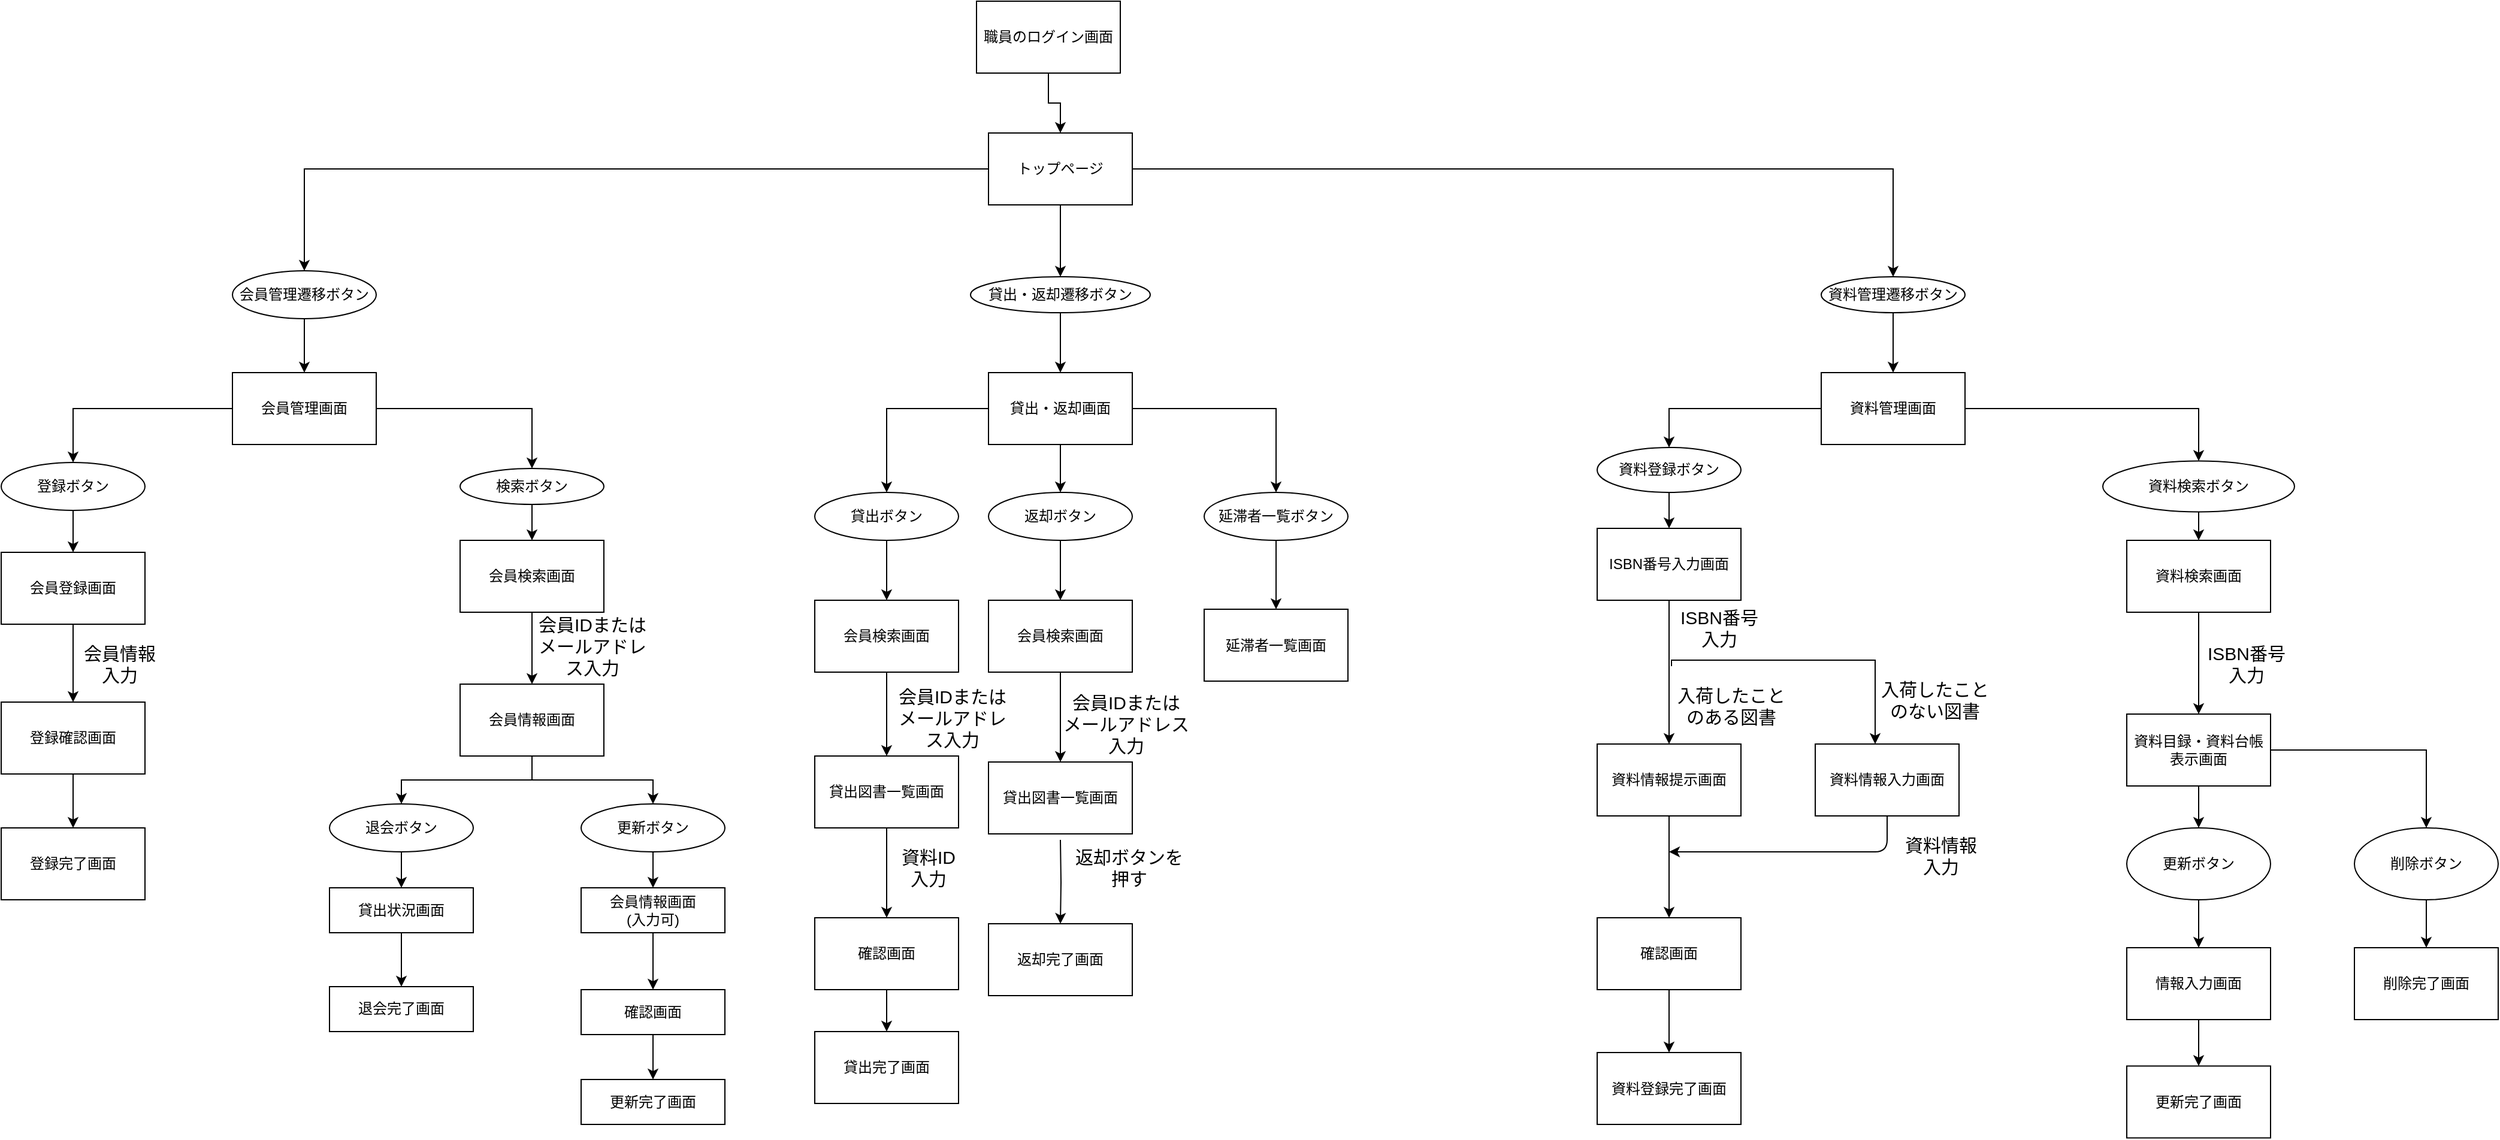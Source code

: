 <mxfile version="14.7.7" type="device"><diagram id="lcPozxJby6BZ4IN4RgK6" name="画面遷移図"><mxGraphModel dx="1956" dy="1833" grid="1" gridSize="10" guides="1" tooltips="1" connect="1" arrows="1" fold="1" page="1" pageScale="1" pageWidth="827" pageHeight="1169" math="0" shadow="0"><root><mxCell id="0"/><mxCell id="1" parent="0"/><mxCell id="T4sEnHHJidk6FRcf2HLR-3" style="edgeStyle=orthogonalEdgeStyle;rounded=0;orthogonalLoop=1;jettySize=auto;html=1;entryX=0.5;entryY=0;entryDx=0;entryDy=0;" parent="1" source="T4sEnHHJidk6FRcf2HLR-1" target="T4sEnHHJidk6FRcf2HLR-16" edge="1"><mxGeometry relative="1" as="geometry"><mxPoint x="-230" y="140" as="targetPoint"/><Array as="points"><mxPoint x="-361" y="60"/></Array></mxGeometry></mxCell><mxCell id="T4sEnHHJidk6FRcf2HLR-7" value="" style="edgeStyle=orthogonalEdgeStyle;rounded=0;orthogonalLoop=1;jettySize=auto;html=1;" parent="1" source="T4sEnHHJidk6FRcf2HLR-1" target="T4sEnHHJidk6FRcf2HLR-6" edge="1"><mxGeometry relative="1" as="geometry"/></mxCell><mxCell id="T4sEnHHJidk6FRcf2HLR-18" value="" style="edgeStyle=orthogonalEdgeStyle;rounded=0;orthogonalLoop=1;jettySize=auto;html=1;entryX=0.5;entryY=0;entryDx=0;entryDy=0;" parent="1" source="T4sEnHHJidk6FRcf2HLR-1" target="T4sEnHHJidk6FRcf2HLR-17" edge="1"><mxGeometry relative="1" as="geometry"><Array as="points"><mxPoint x="965" y="60"/></Array></mxGeometry></mxCell><mxCell id="T4sEnHHJidk6FRcf2HLR-1" value="トップページ" style="rounded=0;whiteSpace=wrap;html=1;" parent="1" vertex="1"><mxGeometry x="210" y="30" width="120" height="60" as="geometry"/></mxCell><mxCell id="3IxaytysKZLJEcZ0xCXL-38" value="" style="edgeStyle=orthogonalEdgeStyle;rounded=0;orthogonalLoop=1;jettySize=auto;html=1;" edge="1" parent="1" source="T4sEnHHJidk6FRcf2HLR-2" target="3IxaytysKZLJEcZ0xCXL-37"><mxGeometry relative="1" as="geometry"/></mxCell><mxCell id="T4sEnHHJidk6FRcf2HLR-2" value="会員登録画面" style="rounded=0;whiteSpace=wrap;html=1;" parent="1" vertex="1"><mxGeometry x="-614" y="380" width="120" height="60" as="geometry"/></mxCell><mxCell id="T4sEnHHJidk6FRcf2HLR-5" value="" style="edgeStyle=orthogonalEdgeStyle;rounded=0;orthogonalLoop=1;jettySize=auto;html=1;" parent="1" source="T4sEnHHJidk6FRcf2HLR-4" target="T4sEnHHJidk6FRcf2HLR-2" edge="1"><mxGeometry relative="1" as="geometry"/></mxCell><mxCell id="T4sEnHHJidk6FRcf2HLR-4" value="登録ボタン" style="ellipse;whiteSpace=wrap;html=1;" parent="1" vertex="1"><mxGeometry x="-614" y="305" width="120" height="40" as="geometry"/></mxCell><mxCell id="T4sEnHHJidk6FRcf2HLR-9" value="" style="edgeStyle=orthogonalEdgeStyle;rounded=0;orthogonalLoop=1;jettySize=auto;html=1;" parent="1" source="T4sEnHHJidk6FRcf2HLR-6" target="T4sEnHHJidk6FRcf2HLR-8" edge="1"><mxGeometry relative="1" as="geometry"/></mxCell><mxCell id="T4sEnHHJidk6FRcf2HLR-6" value="貸出・返却遷移ボタン" style="ellipse;whiteSpace=wrap;html=1;rounded=0;" parent="1" vertex="1"><mxGeometry x="195" y="150" width="150" height="30" as="geometry"/></mxCell><mxCell id="T4sEnHHJidk6FRcf2HLR-28" value="" style="edgeStyle=orthogonalEdgeStyle;rounded=0;orthogonalLoop=1;jettySize=auto;html=1;" parent="1" source="T4sEnHHJidk6FRcf2HLR-8" target="T4sEnHHJidk6FRcf2HLR-27" edge="1"><mxGeometry relative="1" as="geometry"/></mxCell><mxCell id="T4sEnHHJidk6FRcf2HLR-30" value="" style="edgeStyle=orthogonalEdgeStyle;rounded=0;orthogonalLoop=1;jettySize=auto;html=1;" parent="1" source="T4sEnHHJidk6FRcf2HLR-8" target="T4sEnHHJidk6FRcf2HLR-29" edge="1"><mxGeometry relative="1" as="geometry"/></mxCell><mxCell id="3IxaytysKZLJEcZ0xCXL-159" value="" style="edgeStyle=orthogonalEdgeStyle;rounded=0;orthogonalLoop=1;jettySize=auto;html=1;" edge="1" parent="1" source="T4sEnHHJidk6FRcf2HLR-8" target="3IxaytysKZLJEcZ0xCXL-158"><mxGeometry relative="1" as="geometry"/></mxCell><mxCell id="T4sEnHHJidk6FRcf2HLR-8" value="貸出・返却画面" style="whiteSpace=wrap;html=1;rounded=0;" parent="1" vertex="1"><mxGeometry x="210" y="230" width="120" height="60" as="geometry"/></mxCell><mxCell id="T4sEnHHJidk6FRcf2HLR-21" value="" style="edgeStyle=orthogonalEdgeStyle;rounded=0;orthogonalLoop=1;jettySize=auto;html=1;" parent="1" source="T4sEnHHJidk6FRcf2HLR-15" target="T4sEnHHJidk6FRcf2HLR-4" edge="1"><mxGeometry relative="1" as="geometry"/></mxCell><mxCell id="T4sEnHHJidk6FRcf2HLR-26" value="" style="edgeStyle=orthogonalEdgeStyle;rounded=0;orthogonalLoop=1;jettySize=auto;html=1;" parent="1" source="T4sEnHHJidk6FRcf2HLR-15" target="T4sEnHHJidk6FRcf2HLR-25" edge="1"><mxGeometry relative="1" as="geometry"/></mxCell><mxCell id="T4sEnHHJidk6FRcf2HLR-15" value="会員管理画面" style="rounded=0;whiteSpace=wrap;html=1;" parent="1" vertex="1"><mxGeometry x="-421" y="230" width="120" height="60" as="geometry"/></mxCell><mxCell id="T4sEnHHJidk6FRcf2HLR-22" value="" style="edgeStyle=orthogonalEdgeStyle;rounded=0;orthogonalLoop=1;jettySize=auto;html=1;" parent="1" source="T4sEnHHJidk6FRcf2HLR-16" target="T4sEnHHJidk6FRcf2HLR-15" edge="1"><mxGeometry relative="1" as="geometry"/></mxCell><mxCell id="T4sEnHHJidk6FRcf2HLR-16" value="会員管理遷移ボタン" style="ellipse;whiteSpace=wrap;html=1;" parent="1" vertex="1"><mxGeometry x="-421" y="145" width="120" height="40" as="geometry"/></mxCell><mxCell id="T4sEnHHJidk6FRcf2HLR-20" value="" style="edgeStyle=orthogonalEdgeStyle;rounded=0;orthogonalLoop=1;jettySize=auto;html=1;" parent="1" source="T4sEnHHJidk6FRcf2HLR-17" target="T4sEnHHJidk6FRcf2HLR-19" edge="1"><mxGeometry relative="1" as="geometry"/></mxCell><mxCell id="T4sEnHHJidk6FRcf2HLR-17" value="資料管理遷移ボタン" style="ellipse;whiteSpace=wrap;html=1;rounded=0;" parent="1" vertex="1"><mxGeometry x="905" y="150" width="120" height="30" as="geometry"/></mxCell><mxCell id="T4sEnHHJidk6FRcf2HLR-38" value="" style="edgeStyle=orthogonalEdgeStyle;rounded=0;orthogonalLoop=1;jettySize=auto;html=1;" parent="1" source="T4sEnHHJidk6FRcf2HLR-19" target="T4sEnHHJidk6FRcf2HLR-37" edge="1"><mxGeometry relative="1" as="geometry"/></mxCell><mxCell id="T4sEnHHJidk6FRcf2HLR-40" value="" style="edgeStyle=orthogonalEdgeStyle;rounded=0;orthogonalLoop=1;jettySize=auto;html=1;" parent="1" source="T4sEnHHJidk6FRcf2HLR-19" target="T4sEnHHJidk6FRcf2HLR-39" edge="1"><mxGeometry relative="1" as="geometry"/></mxCell><mxCell id="T4sEnHHJidk6FRcf2HLR-19" value="資料管理画面" style="whiteSpace=wrap;html=1;rounded=0;" parent="1" vertex="1"><mxGeometry x="905" y="230" width="120" height="60" as="geometry"/></mxCell><mxCell id="T4sEnHHJidk6FRcf2HLR-32" value="" style="edgeStyle=orthogonalEdgeStyle;rounded=0;orthogonalLoop=1;jettySize=auto;html=1;" parent="1" source="T4sEnHHJidk6FRcf2HLR-25" target="T4sEnHHJidk6FRcf2HLR-31" edge="1"><mxGeometry relative="1" as="geometry"/></mxCell><mxCell id="T4sEnHHJidk6FRcf2HLR-25" value="検索ボタン" style="ellipse;whiteSpace=wrap;html=1;rounded=0;" parent="1" vertex="1"><mxGeometry x="-231" y="310" width="120" height="30" as="geometry"/></mxCell><mxCell id="3IxaytysKZLJEcZ0xCXL-3" value="" style="edgeStyle=orthogonalEdgeStyle;rounded=0;orthogonalLoop=1;jettySize=auto;html=1;" edge="1" parent="1" source="T4sEnHHJidk6FRcf2HLR-27" target="3IxaytysKZLJEcZ0xCXL-1"><mxGeometry relative="1" as="geometry"/></mxCell><mxCell id="T4sEnHHJidk6FRcf2HLR-27" value="貸出ボタン" style="ellipse;whiteSpace=wrap;html=1;rounded=0;" parent="1" vertex="1"><mxGeometry x="65" y="330" width="120" height="40" as="geometry"/></mxCell><mxCell id="T4sEnHHJidk6FRcf2HLR-36" value="" style="edgeStyle=orthogonalEdgeStyle;rounded=0;orthogonalLoop=1;jettySize=auto;html=1;entryX=0.5;entryY=0;entryDx=0;entryDy=0;" parent="1" source="T4sEnHHJidk6FRcf2HLR-29" target="3IxaytysKZLJEcZ0xCXL-12" edge="1"><mxGeometry relative="1" as="geometry"><mxPoint x="395" y="410" as="targetPoint"/></mxGeometry></mxCell><mxCell id="T4sEnHHJidk6FRcf2HLR-29" value="返却ボタン" style="ellipse;whiteSpace=wrap;html=1;rounded=0;" parent="1" vertex="1"><mxGeometry x="210" y="330" width="120" height="40" as="geometry"/></mxCell><mxCell id="3IxaytysKZLJEcZ0xCXL-21" value="" style="edgeStyle=orthogonalEdgeStyle;rounded=0;orthogonalLoop=1;jettySize=auto;html=1;" edge="1" parent="1" source="T4sEnHHJidk6FRcf2HLR-31" target="3IxaytysKZLJEcZ0xCXL-20"><mxGeometry relative="1" as="geometry"/></mxCell><mxCell id="T4sEnHHJidk6FRcf2HLR-31" value="会員検索画面" style="whiteSpace=wrap;html=1;rounded=0;" parent="1" vertex="1"><mxGeometry x="-231" y="370" width="120" height="60" as="geometry"/></mxCell><mxCell id="3IxaytysKZLJEcZ0xCXL-7" value="" style="edgeStyle=orthogonalEdgeStyle;rounded=0;orthogonalLoop=1;jettySize=auto;html=1;" edge="1" parent="1" source="T4sEnHHJidk6FRcf2HLR-33" target="3IxaytysKZLJEcZ0xCXL-6"><mxGeometry relative="1" as="geometry"/></mxCell><mxCell id="T4sEnHHJidk6FRcf2HLR-33" value="貸出図書一覧画面" style="whiteSpace=wrap;html=1;rounded=0;" parent="1" vertex="1"><mxGeometry x="65" y="550" width="120" height="60" as="geometry"/></mxCell><mxCell id="T4sEnHHJidk6FRcf2HLR-43" value="" style="edgeStyle=orthogonalEdgeStyle;rounded=0;orthogonalLoop=1;jettySize=auto;html=1;" parent="1" source="T4sEnHHJidk6FRcf2HLR-37" target="T4sEnHHJidk6FRcf2HLR-42" edge="1"><mxGeometry relative="1" as="geometry"/></mxCell><mxCell id="T4sEnHHJidk6FRcf2HLR-37" value="資料登録ボタン" style="ellipse;whiteSpace=wrap;html=1;rounded=0;" parent="1" vertex="1"><mxGeometry x="718" y="292.5" width="120" height="37.5" as="geometry"/></mxCell><mxCell id="T4sEnHHJidk6FRcf2HLR-45" value="" style="edgeStyle=orthogonalEdgeStyle;rounded=0;orthogonalLoop=1;jettySize=auto;html=1;" parent="1" source="T4sEnHHJidk6FRcf2HLR-39" target="T4sEnHHJidk6FRcf2HLR-44" edge="1"><mxGeometry relative="1" as="geometry"/></mxCell><mxCell id="T4sEnHHJidk6FRcf2HLR-39" value="資料検索ボタン" style="ellipse;whiteSpace=wrap;html=1;rounded=0;" parent="1" vertex="1"><mxGeometry x="1140" y="303.75" width="160" height="42.5" as="geometry"/></mxCell><mxCell id="3IxaytysKZLJEcZ0xCXL-128" value="" style="edgeStyle=orthogonalEdgeStyle;rounded=0;orthogonalLoop=1;jettySize=auto;html=1;" edge="1" parent="1" source="T4sEnHHJidk6FRcf2HLR-42" target="3IxaytysKZLJEcZ0xCXL-127"><mxGeometry relative="1" as="geometry"/></mxCell><mxCell id="3IxaytysKZLJEcZ0xCXL-134" value="" style="edgeStyle=orthogonalEdgeStyle;rounded=0;orthogonalLoop=1;jettySize=auto;html=1;exitX=0;exitY=0;exitDx=0;exitDy=0;" edge="1" parent="1" source="3IxaytysKZLJEcZ0xCXL-129" target="3IxaytysKZLJEcZ0xCXL-133"><mxGeometry relative="1" as="geometry"><Array as="points"><mxPoint x="780" y="470"/><mxPoint x="950" y="470"/></Array></mxGeometry></mxCell><mxCell id="T4sEnHHJidk6FRcf2HLR-42" value="ISBN番号入力画面" style="whiteSpace=wrap;html=1;rounded=0;" parent="1" vertex="1"><mxGeometry x="718" y="360" width="120" height="60" as="geometry"/></mxCell><mxCell id="3IxaytysKZLJEcZ0xCXL-143" value="" style="edgeStyle=orthogonalEdgeStyle;rounded=0;orthogonalLoop=1;jettySize=auto;html=1;" edge="1" parent="1" source="T4sEnHHJidk6FRcf2HLR-44" target="3IxaytysKZLJEcZ0xCXL-142"><mxGeometry relative="1" as="geometry"/></mxCell><mxCell id="T4sEnHHJidk6FRcf2HLR-44" value="資料検索画面" style="whiteSpace=wrap;html=1;rounded=0;" parent="1" vertex="1"><mxGeometry x="1160" y="370" width="120" height="60" as="geometry"/></mxCell><mxCell id="3IxaytysKZLJEcZ0xCXL-132" value="" style="edgeStyle=orthogonalEdgeStyle;rounded=0;orthogonalLoop=1;jettySize=auto;html=1;" edge="1" parent="1" source="T4sEnHHJidk6FRcf2HLR-51" target="3IxaytysKZLJEcZ0xCXL-131"><mxGeometry relative="1" as="geometry"/></mxCell><mxCell id="T4sEnHHJidk6FRcf2HLR-51" value="確認画面" style="whiteSpace=wrap;html=1;rounded=0;" parent="1" vertex="1"><mxGeometry x="718" y="685" width="120" height="60" as="geometry"/></mxCell><mxCell id="T4sEnHHJidk6FRcf2HLR-62" value="" style="edgeStyle=orthogonalEdgeStyle;rounded=0;orthogonalLoop=1;jettySize=auto;html=1;" parent="1" source="T4sEnHHJidk6FRcf2HLR-63" target="T4sEnHHJidk6FRcf2HLR-64" edge="1"><mxGeometry relative="1" as="geometry"/></mxCell><mxCell id="T4sEnHHJidk6FRcf2HLR-63" value="退会ボタン" style="ellipse;whiteSpace=wrap;html=1;rounded=0;" parent="1" vertex="1"><mxGeometry x="-340" y="590" width="120" height="40" as="geometry"/></mxCell><mxCell id="3IxaytysKZLJEcZ0xCXL-31" value="" style="edgeStyle=orthogonalEdgeStyle;rounded=0;orthogonalLoop=1;jettySize=auto;html=1;" edge="1" parent="1" source="T4sEnHHJidk6FRcf2HLR-64" target="3IxaytysKZLJEcZ0xCXL-30"><mxGeometry relative="1" as="geometry"><Array as="points"><mxPoint x="-280" y="720"/><mxPoint x="-280" y="720"/></Array></mxGeometry></mxCell><mxCell id="T4sEnHHJidk6FRcf2HLR-64" value="貸出状況画面" style="whiteSpace=wrap;html=1;rounded=0;" parent="1" vertex="1"><mxGeometry x="-340" y="660" width="120" height="37.5" as="geometry"/></mxCell><mxCell id="3aYPIvcoTh4AfRQMdpO0-2" value="" style="edgeStyle=orthogonalEdgeStyle;rounded=0;orthogonalLoop=1;jettySize=auto;html=1;" edge="1" parent="1" source="3aYPIvcoTh4AfRQMdpO0-1" target="T4sEnHHJidk6FRcf2HLR-1"><mxGeometry relative="1" as="geometry"/></mxCell><mxCell id="3aYPIvcoTh4AfRQMdpO0-1" value="職員のログイン画面" style="rounded=0;whiteSpace=wrap;html=1;" vertex="1" parent="1"><mxGeometry x="200" y="-80" width="120" height="60" as="geometry"/></mxCell><mxCell id="3IxaytysKZLJEcZ0xCXL-4" value="" style="edgeStyle=orthogonalEdgeStyle;rounded=0;orthogonalLoop=1;jettySize=auto;html=1;" edge="1" parent="1" source="3IxaytysKZLJEcZ0xCXL-1" target="T4sEnHHJidk6FRcf2HLR-33"><mxGeometry relative="1" as="geometry"/></mxCell><mxCell id="3IxaytysKZLJEcZ0xCXL-1" value="会員検索画面" style="whiteSpace=wrap;html=1;rounded=0;" vertex="1" parent="1"><mxGeometry x="65" y="420" width="120" height="60" as="geometry"/></mxCell><mxCell id="3IxaytysKZLJEcZ0xCXL-5" value="&lt;span style=&quot;font-size: 15px&quot;&gt;会員IDまたはメールアドレス入力&lt;/span&gt;" style="text;html=1;strokeColor=none;fillColor=none;align=center;verticalAlign=middle;whiteSpace=wrap;rounded=0;" vertex="1" parent="1"><mxGeometry x="130" y="485" width="100" height="65" as="geometry"/></mxCell><mxCell id="3IxaytysKZLJEcZ0xCXL-10" value="" style="edgeStyle=orthogonalEdgeStyle;rounded=0;orthogonalLoop=1;jettySize=auto;html=1;" edge="1" parent="1" source="3IxaytysKZLJEcZ0xCXL-6" target="3IxaytysKZLJEcZ0xCXL-9"><mxGeometry relative="1" as="geometry"/></mxCell><mxCell id="3IxaytysKZLJEcZ0xCXL-6" value="確認画面" style="whiteSpace=wrap;html=1;rounded=0;" vertex="1" parent="1"><mxGeometry x="65" y="685" width="120" height="60" as="geometry"/></mxCell><mxCell id="3IxaytysKZLJEcZ0xCXL-8" value="&lt;font style=&quot;font-size: 15px&quot;&gt;資料ID入力&lt;/font&gt;" style="text;html=1;strokeColor=none;fillColor=none;align=center;verticalAlign=middle;whiteSpace=wrap;rounded=0;" vertex="1" parent="1"><mxGeometry x="130" y="610" width="60" height="65" as="geometry"/></mxCell><mxCell id="3IxaytysKZLJEcZ0xCXL-9" value="貸出完了画面" style="whiteSpace=wrap;html=1;rounded=0;" vertex="1" parent="1"><mxGeometry x="65" y="780" width="120" height="60" as="geometry"/></mxCell><mxCell id="3IxaytysKZLJEcZ0xCXL-11" value="貸出図書一覧画面" style="whiteSpace=wrap;html=1;rounded=0;" vertex="1" parent="1"><mxGeometry x="210" y="555" width="120" height="60" as="geometry"/></mxCell><mxCell id="3IxaytysKZLJEcZ0xCXL-18" value="" style="edgeStyle=orthogonalEdgeStyle;rounded=0;orthogonalLoop=1;jettySize=auto;html=1;exitX=0.5;exitY=1;exitDx=0;exitDy=0;entryX=0.5;entryY=0;entryDx=0;entryDy=0;" edge="1" parent="1" source="3IxaytysKZLJEcZ0xCXL-12" target="3IxaytysKZLJEcZ0xCXL-11"><mxGeometry relative="1" as="geometry"><mxPoint x="395" y="550" as="targetPoint"/></mxGeometry></mxCell><mxCell id="3IxaytysKZLJEcZ0xCXL-12" value="会員検索画面" style="whiteSpace=wrap;html=1;rounded=0;" vertex="1" parent="1"><mxGeometry x="210" y="420" width="120" height="60" as="geometry"/></mxCell><mxCell id="3IxaytysKZLJEcZ0xCXL-13" value="&lt;span style=&quot;font-size: 15px&quot;&gt;会員IDまたは&lt;br&gt;メールアドレス&lt;br&gt;入力&lt;/span&gt;" style="text;html=1;strokeColor=none;fillColor=none;align=center;verticalAlign=middle;whiteSpace=wrap;rounded=0;" vertex="1" parent="1"><mxGeometry x="270" y="490" width="110" height="65" as="geometry"/></mxCell><mxCell id="3IxaytysKZLJEcZ0xCXL-14" value="" style="edgeStyle=orthogonalEdgeStyle;rounded=0;orthogonalLoop=1;jettySize=auto;html=1;" edge="1" parent="1" target="3IxaytysKZLJEcZ0xCXL-17"><mxGeometry relative="1" as="geometry"><mxPoint x="270" y="620" as="sourcePoint"/></mxGeometry></mxCell><mxCell id="3IxaytysKZLJEcZ0xCXL-17" value="返却完了画面" style="whiteSpace=wrap;html=1;rounded=0;" vertex="1" parent="1"><mxGeometry x="210" y="690" width="120" height="60" as="geometry"/></mxCell><mxCell id="3IxaytysKZLJEcZ0xCXL-23" value="" style="edgeStyle=orthogonalEdgeStyle;rounded=0;orthogonalLoop=1;jettySize=auto;html=1;" edge="1" parent="1" source="3IxaytysKZLJEcZ0xCXL-20" target="T4sEnHHJidk6FRcf2HLR-63"><mxGeometry relative="1" as="geometry"/></mxCell><mxCell id="3IxaytysKZLJEcZ0xCXL-26" value="" style="edgeStyle=orthogonalEdgeStyle;rounded=0;orthogonalLoop=1;jettySize=auto;html=1;exitX=0.5;exitY=1;exitDx=0;exitDy=0;entryX=0.5;entryY=0;entryDx=0;entryDy=0;" edge="1" parent="1" source="3IxaytysKZLJEcZ0xCXL-20" target="3IxaytysKZLJEcZ0xCXL-24"><mxGeometry relative="1" as="geometry"><mxPoint x="-70" y="600" as="targetPoint"/></mxGeometry></mxCell><mxCell id="3IxaytysKZLJEcZ0xCXL-20" value="会員情報画面" style="whiteSpace=wrap;html=1;rounded=0;" vertex="1" parent="1"><mxGeometry x="-231" y="490" width="120" height="60" as="geometry"/></mxCell><mxCell id="3IxaytysKZLJEcZ0xCXL-22" value="&lt;font style=&quot;font-size: 15px&quot;&gt;会員IDまたはメールアドレス入力&lt;/font&gt;" style="text;html=1;strokeColor=none;fillColor=none;align=center;verticalAlign=middle;whiteSpace=wrap;rounded=0;" vertex="1" parent="1"><mxGeometry x="-171" y="425" width="101" height="65" as="geometry"/></mxCell><mxCell id="3IxaytysKZLJEcZ0xCXL-27" value="" style="edgeStyle=orthogonalEdgeStyle;rounded=0;orthogonalLoop=1;jettySize=auto;html=1;" edge="1" parent="1" source="3IxaytysKZLJEcZ0xCXL-24" target="3IxaytysKZLJEcZ0xCXL-25"><mxGeometry relative="1" as="geometry"/></mxCell><mxCell id="3IxaytysKZLJEcZ0xCXL-24" value="更新ボタン" style="ellipse;whiteSpace=wrap;html=1;rounded=0;" vertex="1" parent="1"><mxGeometry x="-130" y="590" width="120" height="40" as="geometry"/></mxCell><mxCell id="3IxaytysKZLJEcZ0xCXL-33" value="" style="edgeStyle=orthogonalEdgeStyle;rounded=0;orthogonalLoop=1;jettySize=auto;html=1;" edge="1" parent="1" source="3IxaytysKZLJEcZ0xCXL-25" target="3IxaytysKZLJEcZ0xCXL-32"><mxGeometry relative="1" as="geometry"/></mxCell><mxCell id="3IxaytysKZLJEcZ0xCXL-25" value="会員情報画面&lt;br&gt;(入力可)" style="whiteSpace=wrap;html=1;rounded=0;" vertex="1" parent="1"><mxGeometry x="-130" y="660" width="120" height="37.5" as="geometry"/></mxCell><mxCell id="3IxaytysKZLJEcZ0xCXL-30" value="退会完了画面" style="whiteSpace=wrap;html=1;rounded=0;" vertex="1" parent="1"><mxGeometry x="-340" y="742.5" width="120" height="37.5" as="geometry"/></mxCell><mxCell id="3IxaytysKZLJEcZ0xCXL-35" value="" style="edgeStyle=orthogonalEdgeStyle;rounded=0;orthogonalLoop=1;jettySize=auto;html=1;" edge="1" parent="1" source="3IxaytysKZLJEcZ0xCXL-32" target="3IxaytysKZLJEcZ0xCXL-34"><mxGeometry relative="1" as="geometry"/></mxCell><mxCell id="3IxaytysKZLJEcZ0xCXL-32" value="確認画面" style="whiteSpace=wrap;html=1;rounded=0;" vertex="1" parent="1"><mxGeometry x="-130" y="745" width="120" height="37.5" as="geometry"/></mxCell><mxCell id="3IxaytysKZLJEcZ0xCXL-34" value="更新完了画面" style="whiteSpace=wrap;html=1;rounded=0;" vertex="1" parent="1"><mxGeometry x="-130" y="820" width="120" height="37.5" as="geometry"/></mxCell><mxCell id="3IxaytysKZLJEcZ0xCXL-36" value="&lt;font style=&quot;font-size: 15px&quot;&gt;会員情報入力&lt;/font&gt;" style="text;html=1;strokeColor=none;fillColor=none;align=center;verticalAlign=middle;whiteSpace=wrap;rounded=0;" vertex="1" parent="1"><mxGeometry x="-550" y="440" width="70" height="65" as="geometry"/></mxCell><mxCell id="3IxaytysKZLJEcZ0xCXL-40" value="" style="edgeStyle=orthogonalEdgeStyle;rounded=0;orthogonalLoop=1;jettySize=auto;html=1;" edge="1" parent="1" source="3IxaytysKZLJEcZ0xCXL-37" target="3IxaytysKZLJEcZ0xCXL-39"><mxGeometry relative="1" as="geometry"/></mxCell><mxCell id="3IxaytysKZLJEcZ0xCXL-37" value="登録確認画面" style="whiteSpace=wrap;html=1;rounded=0;" vertex="1" parent="1"><mxGeometry x="-614" y="505" width="120" height="60" as="geometry"/></mxCell><mxCell id="3IxaytysKZLJEcZ0xCXL-39" value="登録完了画面" style="whiteSpace=wrap;html=1;rounded=0;" vertex="1" parent="1"><mxGeometry x="-614" y="610" width="120" height="60" as="geometry"/></mxCell><mxCell id="3IxaytysKZLJEcZ0xCXL-130" value="" style="edgeStyle=orthogonalEdgeStyle;rounded=0;orthogonalLoop=1;jettySize=auto;html=1;" edge="1" parent="1" source="3IxaytysKZLJEcZ0xCXL-127" target="T4sEnHHJidk6FRcf2HLR-51"><mxGeometry relative="1" as="geometry"/></mxCell><mxCell id="3IxaytysKZLJEcZ0xCXL-127" value="資料情報提示画面" style="whiteSpace=wrap;html=1;rounded=0;" vertex="1" parent="1"><mxGeometry x="718" y="540" width="120" height="60" as="geometry"/></mxCell><mxCell id="3IxaytysKZLJEcZ0xCXL-129" value="&lt;span style=&quot;font-size: 15px&quot;&gt;入荷したことのある図書&lt;/span&gt;" style="text;html=1;strokeColor=none;fillColor=none;align=center;verticalAlign=middle;whiteSpace=wrap;rounded=0;" vertex="1" parent="1"><mxGeometry x="780" y="475" width="100" height="65" as="geometry"/></mxCell><mxCell id="3IxaytysKZLJEcZ0xCXL-131" value="資料登録完了画面" style="whiteSpace=wrap;html=1;rounded=0;" vertex="1" parent="1"><mxGeometry x="718" y="797.5" width="120" height="60" as="geometry"/></mxCell><mxCell id="3IxaytysKZLJEcZ0xCXL-133" value="資料情報入力画面" style="whiteSpace=wrap;html=1;rounded=0;" vertex="1" parent="1"><mxGeometry x="900" y="540" width="120" height="60" as="geometry"/></mxCell><mxCell id="3IxaytysKZLJEcZ0xCXL-140" value="" style="endArrow=classic;html=1;exitX=0.5;exitY=1;exitDx=0;exitDy=0;" edge="1" parent="1" source="3IxaytysKZLJEcZ0xCXL-133"><mxGeometry width="50" height="50" relative="1" as="geometry"><mxPoint x="940" y="630" as="sourcePoint"/><mxPoint x="778" y="630" as="targetPoint"/><Array as="points"><mxPoint x="960" y="630"/></Array></mxGeometry></mxCell><mxCell id="3IxaytysKZLJEcZ0xCXL-141" value="&lt;span style=&quot;font-size: 15px&quot;&gt;入荷したことのない図書&lt;/span&gt;" style="text;html=1;strokeColor=none;fillColor=none;align=center;verticalAlign=middle;whiteSpace=wrap;rounded=0;" vertex="1" parent="1"><mxGeometry x="950" y="470" width="100" height="65" as="geometry"/></mxCell><mxCell id="3IxaytysKZLJEcZ0xCXL-151" value="" style="edgeStyle=orthogonalEdgeStyle;rounded=0;orthogonalLoop=1;jettySize=auto;html=1;" edge="1" parent="1" source="3IxaytysKZLJEcZ0xCXL-142" target="3IxaytysKZLJEcZ0xCXL-150"><mxGeometry relative="1" as="geometry"/></mxCell><mxCell id="3IxaytysKZLJEcZ0xCXL-154" value="" style="edgeStyle=orthogonalEdgeStyle;rounded=0;orthogonalLoop=1;jettySize=auto;html=1;" edge="1" parent="1" source="3IxaytysKZLJEcZ0xCXL-142" target="3IxaytysKZLJEcZ0xCXL-153"><mxGeometry relative="1" as="geometry"/></mxCell><mxCell id="3IxaytysKZLJEcZ0xCXL-142" value="資料目録・資料台帳&lt;br&gt;表示画面" style="whiteSpace=wrap;html=1;rounded=0;" vertex="1" parent="1"><mxGeometry x="1160" y="515" width="120" height="60" as="geometry"/></mxCell><mxCell id="3IxaytysKZLJEcZ0xCXL-144" value="&lt;font style=&quot;font-size: 15px&quot;&gt;ISBN番号入力&lt;/font&gt;" style="text;html=1;strokeColor=none;fillColor=none;align=center;verticalAlign=middle;whiteSpace=wrap;rounded=0;" vertex="1" parent="1"><mxGeometry x="1220" y="440" width="80" height="65" as="geometry"/></mxCell><mxCell id="3IxaytysKZLJEcZ0xCXL-145" value="&lt;font style=&quot;font-size: 15px&quot;&gt;資料情報入力&lt;/font&gt;" style="text;html=1;strokeColor=none;fillColor=none;align=center;verticalAlign=middle;whiteSpace=wrap;rounded=0;" vertex="1" parent="1"><mxGeometry x="970" y="600" width="70" height="65" as="geometry"/></mxCell><mxCell id="3IxaytysKZLJEcZ0xCXL-157" value="" style="edgeStyle=orthogonalEdgeStyle;rounded=0;orthogonalLoop=1;jettySize=auto;html=1;" edge="1" parent="1" source="3IxaytysKZLJEcZ0xCXL-146" target="3IxaytysKZLJEcZ0xCXL-156"><mxGeometry relative="1" as="geometry"/></mxCell><mxCell id="3IxaytysKZLJEcZ0xCXL-146" value="情報入力画面" style="whiteSpace=wrap;html=1;rounded=0;" vertex="1" parent="1"><mxGeometry x="1160" y="710" width="120" height="60" as="geometry"/></mxCell><mxCell id="3IxaytysKZLJEcZ0xCXL-148" value="削除完了画面" style="whiteSpace=wrap;html=1;rounded=0;" vertex="1" parent="1"><mxGeometry x="1350" y="710" width="120" height="60" as="geometry"/></mxCell><mxCell id="3IxaytysKZLJEcZ0xCXL-152" value="" style="edgeStyle=orthogonalEdgeStyle;rounded=0;orthogonalLoop=1;jettySize=auto;html=1;" edge="1" parent="1" source="3IxaytysKZLJEcZ0xCXL-150" target="3IxaytysKZLJEcZ0xCXL-148"><mxGeometry relative="1" as="geometry"/></mxCell><mxCell id="3IxaytysKZLJEcZ0xCXL-150" value="削除ボタン" style="ellipse;whiteSpace=wrap;html=1;rounded=0;" vertex="1" parent="1"><mxGeometry x="1350" y="610" width="120" height="60" as="geometry"/></mxCell><mxCell id="3IxaytysKZLJEcZ0xCXL-155" value="" style="edgeStyle=orthogonalEdgeStyle;rounded=0;orthogonalLoop=1;jettySize=auto;html=1;" edge="1" parent="1" source="3IxaytysKZLJEcZ0xCXL-153" target="3IxaytysKZLJEcZ0xCXL-146"><mxGeometry relative="1" as="geometry"/></mxCell><mxCell id="3IxaytysKZLJEcZ0xCXL-153" value="更新ボタン" style="ellipse;whiteSpace=wrap;html=1;rounded=0;" vertex="1" parent="1"><mxGeometry x="1160" y="610" width="120" height="60" as="geometry"/></mxCell><mxCell id="3IxaytysKZLJEcZ0xCXL-156" value="更新完了画面" style="whiteSpace=wrap;html=1;rounded=0;" vertex="1" parent="1"><mxGeometry x="1160" y="808.75" width="120" height="60" as="geometry"/></mxCell><mxCell id="3IxaytysKZLJEcZ0xCXL-161" value="" style="edgeStyle=orthogonalEdgeStyle;rounded=0;orthogonalLoop=1;jettySize=auto;html=1;" edge="1" parent="1" source="3IxaytysKZLJEcZ0xCXL-158" target="3IxaytysKZLJEcZ0xCXL-160"><mxGeometry relative="1" as="geometry"/></mxCell><mxCell id="3IxaytysKZLJEcZ0xCXL-158" value="延滞者一覧ボタン" style="ellipse;whiteSpace=wrap;html=1;rounded=0;" vertex="1" parent="1"><mxGeometry x="390" y="330" width="120" height="40" as="geometry"/></mxCell><mxCell id="3IxaytysKZLJEcZ0xCXL-160" value="延滞者一覧画面" style="whiteSpace=wrap;html=1;rounded=0;" vertex="1" parent="1"><mxGeometry x="390" y="427.5" width="120" height="60" as="geometry"/></mxCell><mxCell id="3IxaytysKZLJEcZ0xCXL-162" value="&lt;span style=&quot;font-size: 15px&quot;&gt;ISBN番号&lt;br&gt;入力&lt;br&gt;&lt;/span&gt;" style="text;html=1;strokeColor=none;fillColor=none;align=center;verticalAlign=middle;whiteSpace=wrap;rounded=0;" vertex="1" parent="1"><mxGeometry x="770" y="410" width="100" height="65" as="geometry"/></mxCell><mxCell id="3IxaytysKZLJEcZ0xCXL-163" value="&lt;span style=&quot;font-size: 15px&quot;&gt;返却ボタンを押す&lt;/span&gt;" style="text;html=1;strokeColor=none;fillColor=none;align=center;verticalAlign=middle;whiteSpace=wrap;rounded=0;" vertex="1" parent="1"><mxGeometry x="275" y="610" width="105" height="65" as="geometry"/></mxCell></root></mxGraphModel></diagram></mxfile>